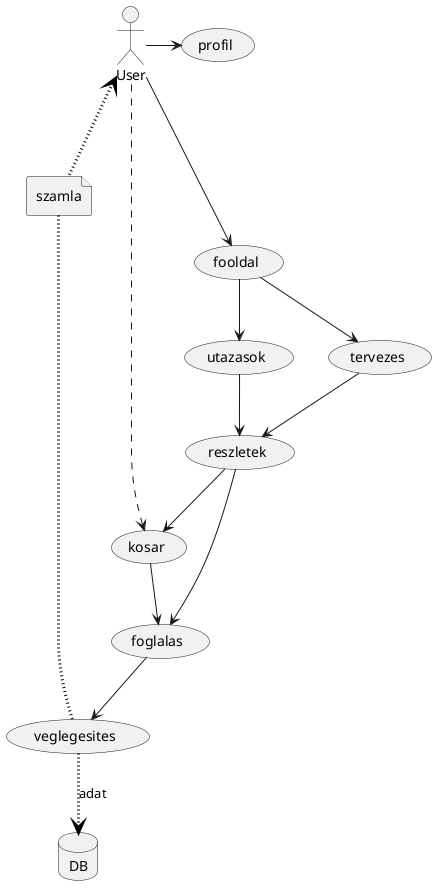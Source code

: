 @startuml

:User:

(fooldal)
(utazasok)
(tervezes)
(profil)
(kosar)
(reszletek)
(foglalas)
file szamla
database DB

:User:--->(fooldal)
:User:-right->(profil)
:User:.right.>(kosar)
(fooldal) -->(tervezes)
(fooldal) -->(utazasok)
(utazasok)-->(reszletek)
(tervezes)-->(reszletek)
(reszletek)-->(kosar)
(reszletek)-->(foglalas)
(kosar)-->(foglalas)
(foglalas) --> (veglegesites)
(veglegesites) -[#black,dotted,thickness=3]-> DB  :adat 
(veglegesites) -[#black,dotted,thickness=3]up- szamla  
szamla -[#black,dotted,thickness=3]up-> :User:
@enduml